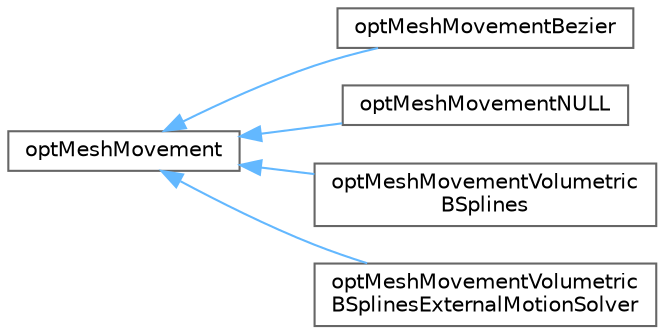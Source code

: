digraph "Graphical Class Hierarchy"
{
 // LATEX_PDF_SIZE
  bgcolor="transparent";
  edge [fontname=Helvetica,fontsize=10,labelfontname=Helvetica,labelfontsize=10];
  node [fontname=Helvetica,fontsize=10,shape=box,height=0.2,width=0.4];
  rankdir="LR";
  Node0 [id="Node000000",label="optMeshMovement",height=0.2,width=0.4,color="grey40", fillcolor="white", style="filled",URL="$classFoam_1_1optMeshMovement.html",tooltip="Abstract base class for translating an update of the design variables into mesh movement."];
  Node0 -> Node1 [id="edge5122_Node000000_Node000001",dir="back",color="steelblue1",style="solid",tooltip=" "];
  Node1 [id="Node000001",label="optMeshMovementBezier",height=0.2,width=0.4,color="grey40", fillcolor="white", style="filled",URL="$classFoam_1_1optMeshMovementBezier.html",tooltip="Converts NURBS control points update to actual mesh movement."];
  Node0 -> Node2 [id="edge5123_Node000000_Node000002",dir="back",color="steelblue1",style="solid",tooltip=" "];
  Node2 [id="Node000002",label="optMeshMovementNULL",height=0.2,width=0.4,color="grey40", fillcolor="white", style="filled",URL="$classFoam_1_1optMeshMovementNULL.html",tooltip="A dummy optMeshMovement object."];
  Node0 -> Node3 [id="edge5124_Node000000_Node000003",dir="back",color="steelblue1",style="solid",tooltip=" "];
  Node3 [id="Node000003",label="optMeshMovementVolumetric\lBSplines",height=0.2,width=0.4,color="grey40", fillcolor="white", style="filled",URL="$classFoam_1_1optMeshMovementVolumetricBSplines.html",tooltip="Converts NURBS volume control points update to actual mesh movement. Internal points are also moved b..."];
  Node0 -> Node4 [id="edge5125_Node000000_Node000004",dir="back",color="steelblue1",style="solid",tooltip=" "];
  Node4 [id="Node000004",label="optMeshMovementVolumetric\lBSplinesExternalMotionSolver",height=0.2,width=0.4,color="grey40", fillcolor="white", style="filled",URL="$classFoam_1_1optMeshMovementVolumetricBSplinesExternalMotionSolver.html",tooltip="Converts NURBS volume control points update to actual mesh movement. Internal points are moved based ..."];
}
